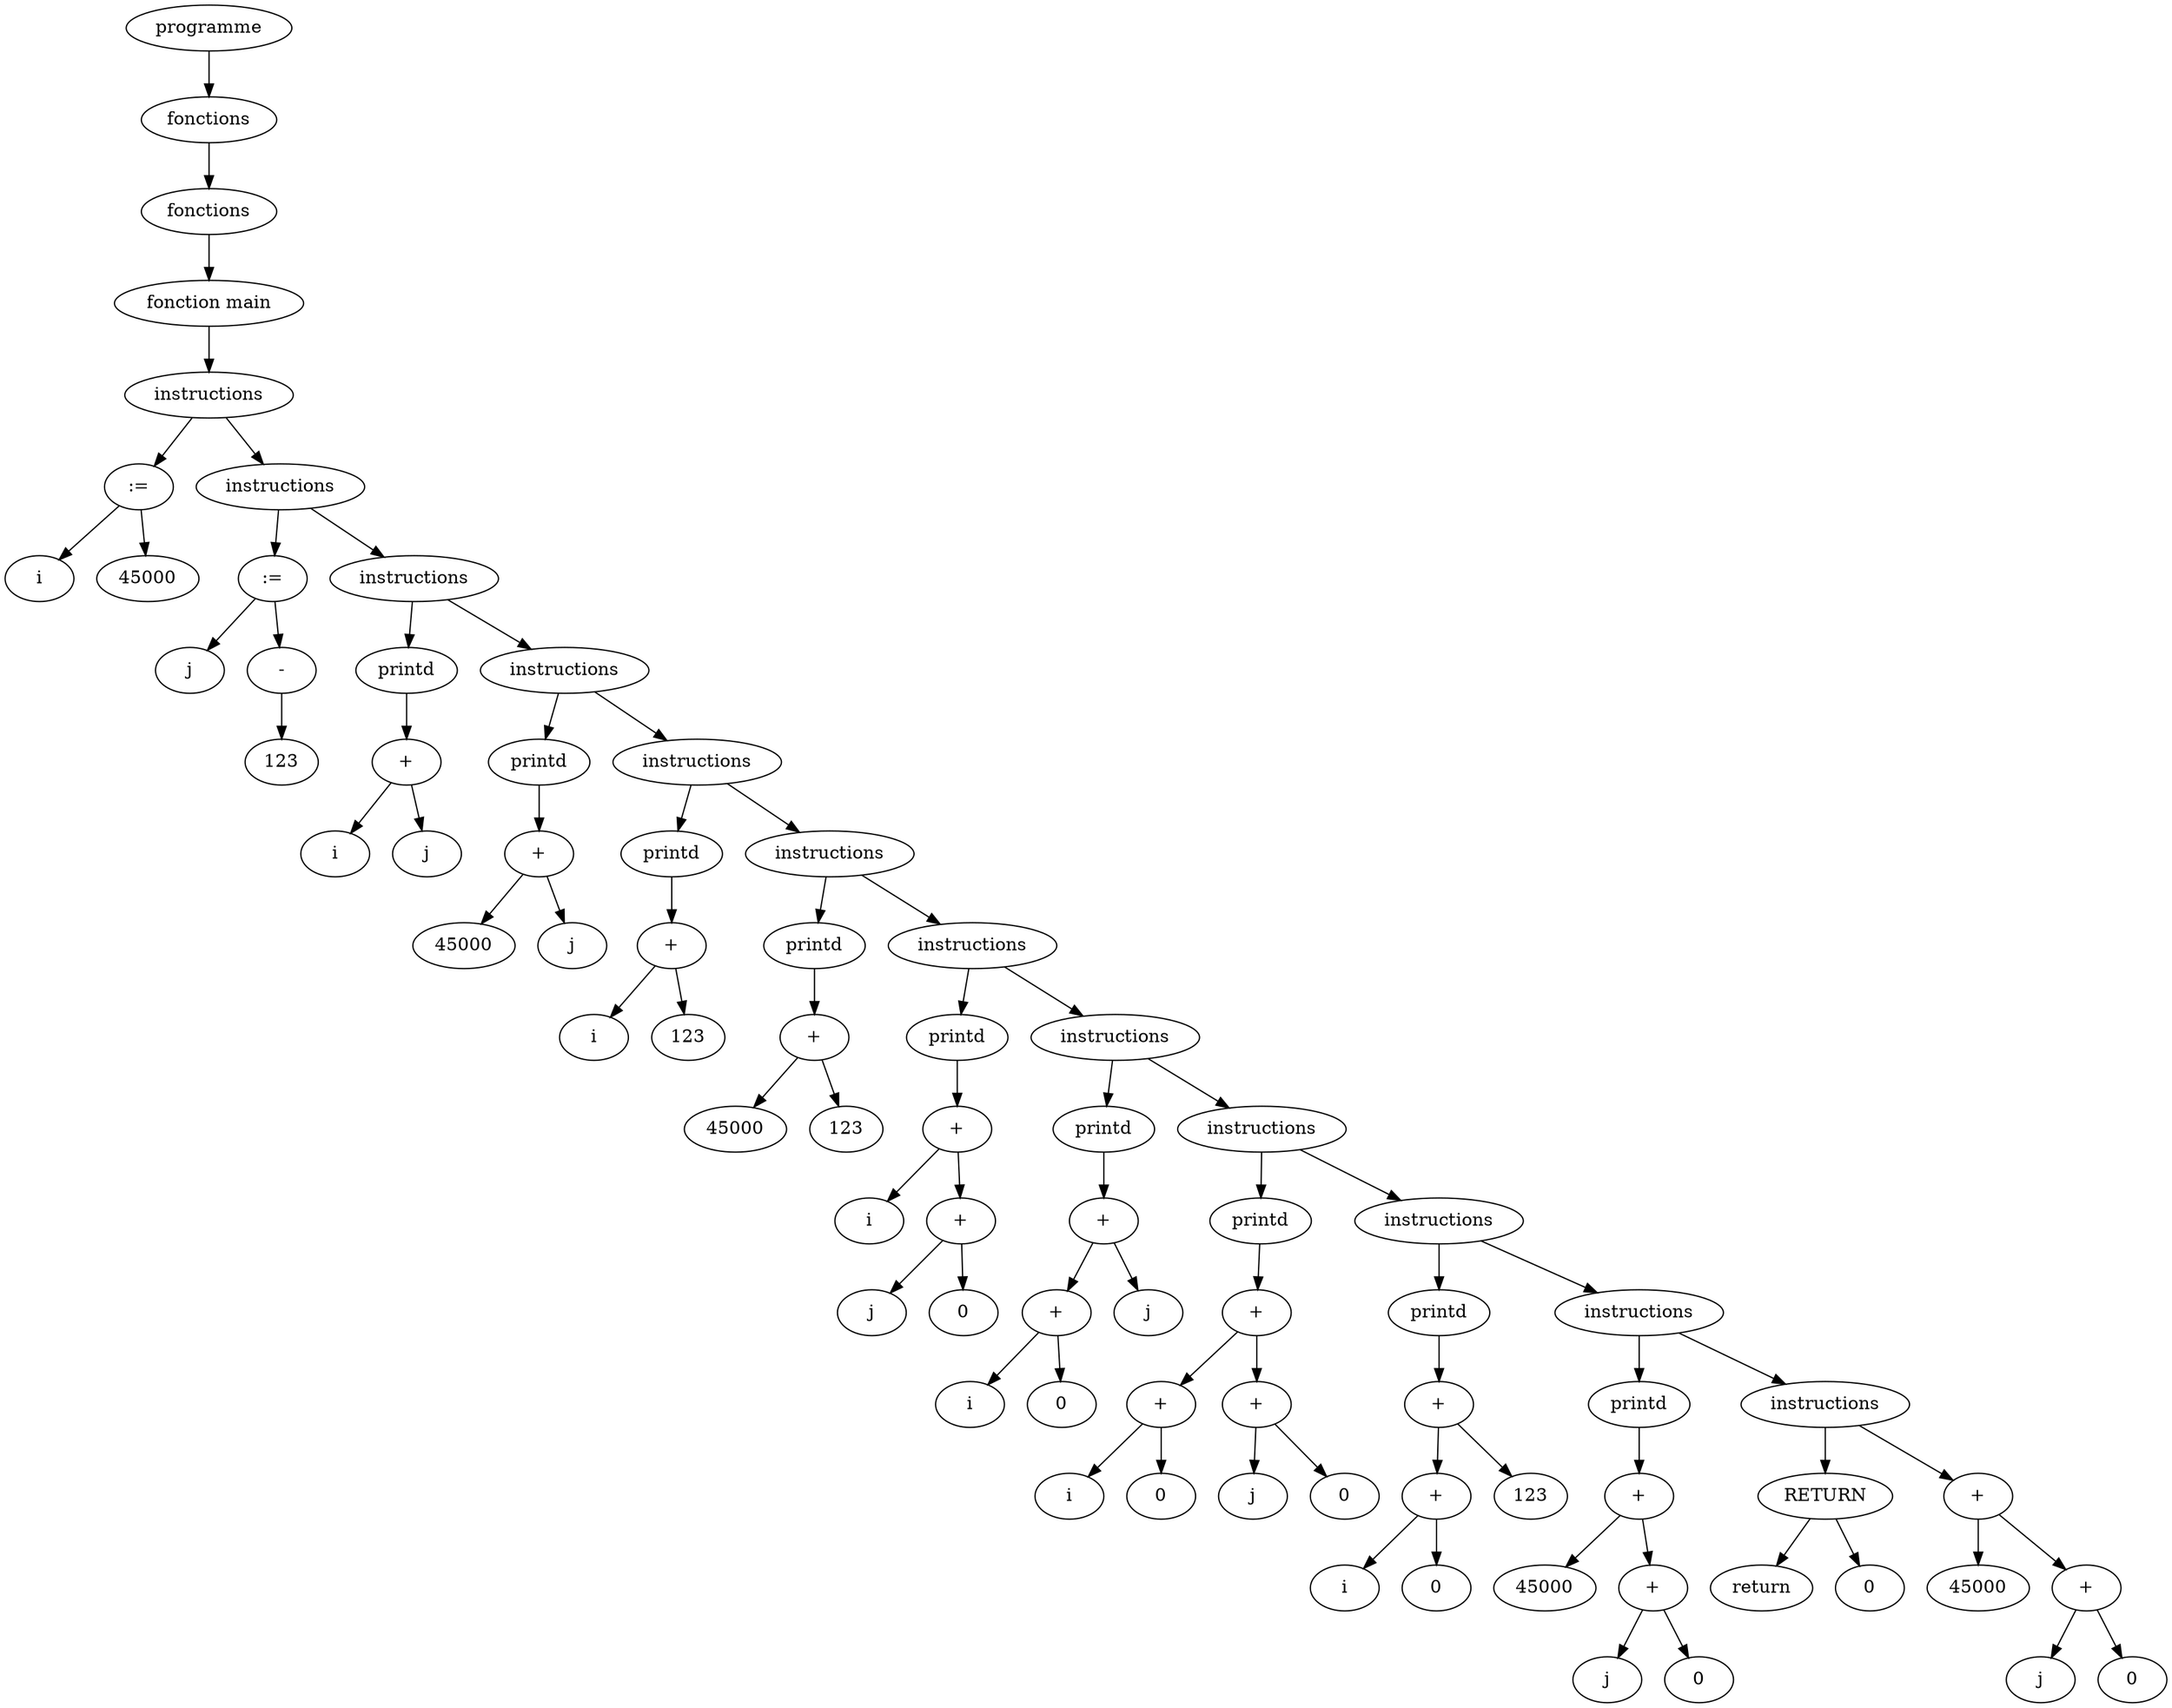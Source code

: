 digraph mon_programme {

node1 [label="programme" shape=ellipse ];
node2 [label="fonctions" shape=ellipse ];
node3 [label="fonctions" shape=ellipse ];
node4 [label="fonction main" shape=ellipse ];
node5 [label="instructions" shape=ellipse ];
node6 [label=":=" shape=ellipse ];
node7 [label="i" shape=ellipse ];
node8 [label="45000" shape=ellipse ];
node9 [label="instructions" shape=ellipse ];
node10 [label=":=" shape=ellipse ];
node11 [label="j" shape=ellipse ];
node12 [label="-" shape=ellipse ];
node13 [label="123" shape=ellipse ];
node14 [label="instructions" shape=ellipse ];
node15 [label="printd" shape=ellipse ];
node16 [label="+" shape=ellipse ];
node17 [label="i" shape=ellipse ];
node18 [label="j" shape=ellipse ];
node19 [label="instructions" shape=ellipse ];
node20 [label="printd" shape=ellipse ];
node21 [label="+" shape=ellipse ];
node22 [label="45000" shape=ellipse ];
node23 [label="j" shape=ellipse ];
node24 [label="instructions" shape=ellipse ];
node25 [label="printd" shape=ellipse ];
node26 [label="+" shape=ellipse ];
node27 [label="i" shape=ellipse ];
node28 [label="123" shape=ellipse ];
node29 [label="instructions" shape=ellipse ];
node30 [label="printd" shape=ellipse ];
node31 [label="+" shape=ellipse ];
node32 [label="45000" shape=ellipse ];
node33 [label="123" shape=ellipse ];
node34 [label="instructions" shape=ellipse ];
node35 [label="printd" shape=ellipse ];
node36 [label="+" shape=ellipse ];
node37 [label="i" shape=ellipse ];
node38 [label="+" shape=ellipse ];
node39 [label="j" shape=ellipse ];
node40 [label="0" shape=ellipse ];
node41 [label="instructions" shape=ellipse ];
node42 [label="printd" shape=ellipse ];
node43 [label="+" shape=ellipse ];
node44 [label="+" shape=ellipse ];
node45 [label="i" shape=ellipse ];
node46 [label="0" shape=ellipse ];
node47 [label="j" shape=ellipse ];
node48 [label="instructions" shape=ellipse ];
node49 [label="printd" shape=ellipse ];
node50 [label="+" shape=ellipse ];
node51 [label="+" shape=ellipse ];
node52 [label="i" shape=ellipse ];
node53 [label="0" shape=ellipse ];
node54 [label="+" shape=ellipse ];
node55 [label="j" shape=ellipse ];
node56 [label="0" shape=ellipse ];
node57 [label="instructions" shape=ellipse ];
node58 [label="printd" shape=ellipse ];
node59 [label="+" shape=ellipse ];
node60 [label="+" shape=ellipse ];
node61 [label="i" shape=ellipse ];
node62 [label="0" shape=ellipse ];
node63 [label="123" shape=ellipse ];
node64 [label="instructions" shape=ellipse ];
node65 [label="printd" shape=ellipse ];
node66 [label="+" shape=ellipse ];
node67 [label="45000" shape=ellipse ];
node68 [label="+" shape=ellipse ];
node69 [label="j" shape=ellipse ];
node70 [label="0" shape=ellipse ];
node71 [label="instructions" shape=ellipse ];
node72 [label="RETURN" shape=ellipse ];
node73 [label="return" shape=ellipse ];
node74 [label="0" shape=ellipse ];
node75 [label="+" shape=ellipse ];
node76 [label="45000" shape=ellipse ];
node77 [label="+" shape=ellipse ];
node78 [label="j" shape=ellipse ];
node79 [label="0" shape=ellipse ];
node6->node7;
node6->node8;
node12->node13;
node10->node11;
node10->node12;
node16->node17;
node16->node18;
node15->node16;
node21->node22;
node21->node23;
node20->node21;
node26->node27;
node26->node28;
node25->node26;
node31->node32;
node31->node33;
node30->node31;
node38->node39;
node38->node40;
node36->node37;
node36->node38;
node35->node36;
node44->node45;
node44->node46;
node43->node44;
node43->node47;
node42->node43;
node51->node52;
node51->node53;
node54->node55;
node54->node56;
node50->node51;
node50->node54;
node49->node50;
node60->node61;
node60->node62;
node59->node60;
node59->node63;
node58->node59;
node68->node69;
node68->node70;
node66->node67;
node66->node68;
node65->node66;
node72->node73;
node72->node74;
node77->node78;
node77->node79;
node75->node76;
node75->node77;
node71->node72;
node71->node75;
node64->node65;
node64->node71;
node57->node58;
node57->node64;
node48->node49;
node48->node57;
node41->node42;
node41->node48;
node34->node35;
node34->node41;
node29->node30;
node29->node34;
node24->node25;
node24->node29;
node19->node20;
node19->node24;
node14->node15;
node14->node19;
node9->node10;
node9->node14;
node5->node6;
node5->node9;
node4->node5;
node3->node4;
node2->node3;
node1->node2;
}